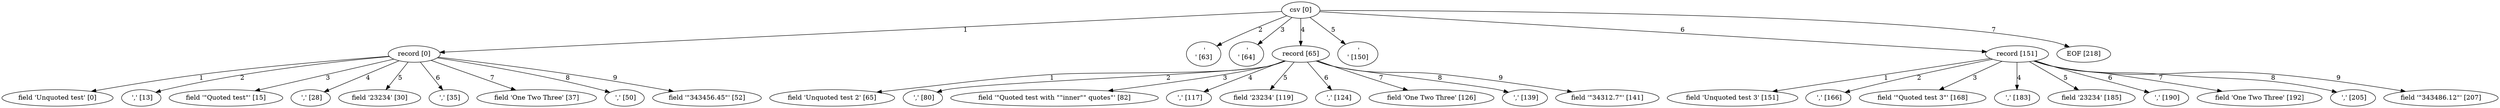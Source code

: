 digraph arpeggio_graph {
140323357028032 [label="csv [0]"];
140323357028032->140323357026368 [label="1"]

140323357026368 [label="record [0]"];
140323357026368->140323357006416 [label="1"]

140323357006416 [label="field 'Unquoted test' [0]"];
140323357026368->140323357006752 [label="2"]

140323357006752 [label=" ',' [13]"];
140323357026368->140323357006864 [label="3"]

140323357006864 [label="field '\"Quoted test\"' [15]"];
140323357026368->140323357006976 [label="4"]

140323357006976 [label=" ',' [28]"];
140323357026368->140323357007088 [label="5"]

140323357007088 [label="field '23234' [30]"];
140323357026368->140323357007200 [label="6"]

140323357007200 [label=" ',' [35]"];
140323357026368->140323357007312 [label="7"]

140323357007312 [label="field 'One Two Three' [37]"];
140323357026368->140323357007424 [label="8"]

140323357007424 [label=" ',' [50]"];
140323357026368->140323357007536 [label="9"]

140323357007536 [label="field '\"343456.45\"' [52]"];
140323357028032->140323357007648 [label="2"]

140323357007648 [label=" '\n' [63]"];
140323357028032->140323357007760 [label="3"]

140323357007760 [label=" '\n' [64]"];
140323357028032->140323357027264 [label="4"]

140323357027264 [label="record [65]"];
140323357027264->140323356262464 [label="1"]

140323356262464 [label="field 'Unquoted test 2' [65]"];
140323357027264->140323356262576 [label="2"]

140323356262576 [label=" ',' [80]"];
140323357027264->140323356262688 [label="3"]

140323356262688 [label="field '\"Quoted test with \"\"inner\"\" quotes\"' [82]"];
140323357027264->140323356262800 [label="4"]

140323356262800 [label=" ',' [117]"];
140323357027264->140323356262912 [label="5"]

140323356262912 [label="field '23234' [119]"];
140323357027264->140323356263024 [label="6"]

140323356263024 [label=" ',' [124]"];
140323357027264->140323356263136 [label="7"]

140323356263136 [label="field 'One Two Three' [126]"];
140323357027264->140323356263248 [label="8"]

140323356263248 [label=" ',' [139]"];
140323357027264->140323356263360 [label="9"]

140323356263360 [label="field '\"34312.7\"' [141]"];
140323357028032->140323356263472 [label="5"]

140323356263472 [label=" '\n' [150]"];
140323357028032->140323357028160 [label="6"]

140323357028160 [label="record [151]"];
140323357028160->140323356263584 [label="1"]

140323356263584 [label="field 'Unquoted test 3' [151]"];
140323357028160->140323356263696 [label="2"]

140323356263696 [label=" ',' [166]"];
140323357028160->140323356263808 [label="3"]

140323356263808 [label="field '\"Quoted test 3\"' [168]"];
140323357028160->140323356263920 [label="4"]

140323356263920 [label=" ',' [183]"];
140323357028160->140323356264032 [label="5"]

140323356264032 [label="field '23234' [185]"];
140323357028160->140323356264144 [label="6"]

140323356264144 [label=" ',' [190]"];
140323357028160->140323356264256 [label="7"]

140323356264256 [label="field 'One Two Three' [192]"];
140323357028160->140323356264368 [label="8"]

140323356264368 [label=" ',' [205]"];
140323357028160->140323356264480 [label="9"]

140323356264480 [label="field '\"343486.12\"' [207]"];
140323357028032->140323356264592 [label="7"]

140323356264592 [label="EOF [218]"];
}